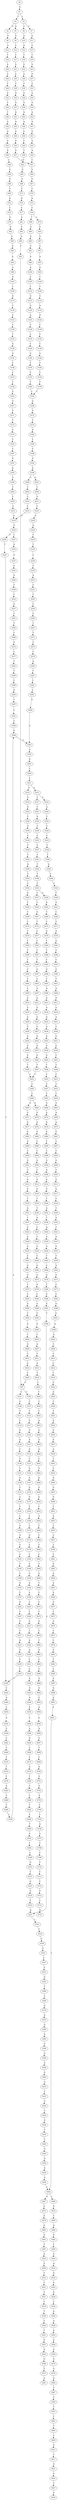 strict digraph  {
	S0 -> S1 [ label = G ];
	S1 -> S2 [ label = T ];
	S1 -> S3 [ label = C ];
	S2 -> S4 [ label = G ];
	S2 -> S5 [ label = A ];
	S3 -> S6 [ label = C ];
	S3 -> S7 [ label = A ];
	S4 -> S8 [ label = G ];
	S5 -> S9 [ label = G ];
	S6 -> S10 [ label = G ];
	S7 -> S11 [ label = G ];
	S8 -> S12 [ label = G ];
	S9 -> S13 [ label = C ];
	S10 -> S14 [ label = G ];
	S11 -> S15 [ label = C ];
	S12 -> S16 [ label = T ];
	S13 -> S17 [ label = C ];
	S14 -> S18 [ label = T ];
	S15 -> S19 [ label = C ];
	S16 -> S20 [ label = A ];
	S17 -> S21 [ label = G ];
	S18 -> S22 [ label = G ];
	S19 -> S23 [ label = G ];
	S20 -> S24 [ label = C ];
	S21 -> S25 [ label = C ];
	S22 -> S26 [ label = G ];
	S23 -> S27 [ label = G ];
	S24 -> S28 [ label = T ];
	S25 -> S29 [ label = T ];
	S26 -> S30 [ label = T ];
	S27 -> S31 [ label = T ];
	S28 -> S32 [ label = A ];
	S29 -> S33 [ label = G ];
	S30 -> S34 [ label = G ];
	S31 -> S35 [ label = G ];
	S32 -> S36 [ label = T ];
	S33 -> S37 [ label = G ];
	S34 -> S38 [ label = G ];
	S35 -> S39 [ label = G ];
	S36 -> S40 [ label = T ];
	S37 -> S41 [ label = A ];
	S38 -> S42 [ label = A ];
	S39 -> S43 [ label = A ];
	S40 -> S44 [ label = G ];
	S41 -> S45 [ label = A ];
	S42 -> S46 [ label = A ];
	S43 -> S47 [ label = A ];
	S44 -> S48 [ label = G ];
	S45 -> S49 [ label = G ];
	S46 -> S50 [ label = C ];
	S47 -> S51 [ label = G ];
	S48 -> S52 [ label = A ];
	S49 -> S53 [ label = A ];
	S50 -> S54 [ label = C ];
	S51 -> S55 [ label = A ];
	S52 -> S56 [ label = A ];
	S53 -> S57 [ label = A ];
	S54 -> S58 [ label = T ];
	S55 -> S59 [ label = A ];
	S56 -> S60 [ label = C ];
	S57 -> S61 [ label = C ];
	S58 -> S62 [ label = C ];
	S59 -> S61 [ label = C ];
	S60 -> S63 [ label = G ];
	S61 -> S64 [ label = G ];
	S62 -> S65 [ label = G ];
	S63 -> S66 [ label = G ];
	S64 -> S67 [ label = G ];
	S65 -> S68 [ label = G ];
	S66 -> S69 [ label = T ];
	S67 -> S70 [ label = C ];
	S68 -> S71 [ label = C ];
	S69 -> S72 [ label = A ];
	S70 -> S73 [ label = A ];
	S71 -> S74 [ label = A ];
	S72 -> S75 [ label = C ];
	S73 -> S76 [ label = C ];
	S74 -> S77 [ label = C ];
	S75 -> S78 [ label = G ];
	S76 -> S79 [ label = C ];
	S76 -> S80 [ label = T ];
	S77 -> S81 [ label = G ];
	S78 -> S82 [ label = A ];
	S79 -> S83 [ label = G ];
	S80 -> S84 [ label = G ];
	S81 -> S85 [ label = C ];
	S82 -> S86 [ label = A ];
	S83 -> S87 [ label = G ];
	S84 -> S88 [ label = G ];
	S85 -> S89 [ label = G ];
	S86 -> S90 [ label = G ];
	S87 -> S91 [ label = G ];
	S88 -> S92 [ label = G ];
	S89 -> S93 [ label = C ];
	S90 -> S94 [ label = A ];
	S91 -> S95 [ label = A ];
	S92 -> S96 [ label = A ];
	S93 -> S97 [ label = G ];
	S94 -> S98 [ label = A ];
	S95 -> S99 [ label = A ];
	S96 -> S100 [ label = A ];
	S97 -> S101 [ label = C ];
	S97 -> S102 [ label = G ];
	S98 -> S103 [ label = G ];
	S99 -> S104 [ label = T ];
	S100 -> S105 [ label = C ];
	S101 -> S106 [ label = G ];
	S102 -> S107 [ label = C ];
	S103 -> S108 [ label = T ];
	S104 -> S109 [ label = T ];
	S105 -> S110 [ label = T ];
	S106 -> S111 [ label = T ];
	S107 -> S112 [ label = T ];
	S108 -> S113 [ label = G ];
	S109 -> S114 [ label = G ];
	S110 -> S115 [ label = G ];
	S111 -> S116 [ label = C ];
	S112 -> S117 [ label = G ];
	S113 -> S118 [ label = T ];
	S114 -> S119 [ label = A ];
	S115 -> S120 [ label = G ];
	S116 -> S121 [ label = G ];
	S117 -> S122 [ label = G ];
	S118 -> S123 [ label = C ];
	S119 -> S124 [ label = A ];
	S120 -> S125 [ label = A ];
	S121 -> S126 [ label = A ];
	S122 -> S127 [ label = A ];
	S123 -> S128 [ label = C ];
	S124 -> S129 [ label = C ];
	S125 -> S130 [ label = C ];
	S126 -> S131 [ label = C ];
	S127 -> S132 [ label = A ];
	S128 -> S133 [ label = T ];
	S129 -> S134 [ label = C ];
	S130 -> S135 [ label = C ];
	S131 -> S136 [ label = G ];
	S132 -> S137 [ label = T ];
	S133 -> S138 [ label = G ];
	S134 -> S139 [ label = C ];
	S135 -> S140 [ label = C ];
	S136 -> S141 [ label = C ];
	S137 -> S142 [ label = G ];
	S138 -> S143 [ label = G ];
	S139 -> S144 [ label = G ];
	S140 -> S145 [ label = G ];
	S141 -> S146 [ label = G ];
	S142 -> S147 [ label = G ];
	S143 -> S148 [ label = C ];
	S144 -> S149 [ label = T ];
	S145 -> S150 [ label = T ];
	S146 -> S151 [ label = C ];
	S147 -> S152 [ label = G ];
	S148 -> S153 [ label = C ];
	S149 -> S154 [ label = C ];
	S150 -> S155 [ label = C ];
	S151 -> S156 [ label = C ];
	S152 -> S157 [ label = G ];
	S153 -> S158 [ label = T ];
	S154 -> S159 [ label = T ];
	S155 -> S160 [ label = T ];
	S156 -> S161 [ label = T ];
	S157 -> S162 [ label = T ];
	S158 -> S163 [ label = G ];
	S159 -> S164 [ label = C ];
	S160 -> S164 [ label = C ];
	S161 -> S165 [ label = C ];
	S162 -> S166 [ label = C ];
	S163 -> S167 [ label = G ];
	S164 -> S168 [ label = G ];
	S165 -> S169 [ label = G ];
	S166 -> S170 [ label = C ];
	S167 -> S171 [ label = G ];
	S168 -> S172 [ label = G ];
	S169 -> S173 [ label = G ];
	S170 -> S174 [ label = G ];
	S171 -> S175 [ label = T ];
	S172 -> S176 [ label = C ];
	S173 -> S177 [ label = G ];
	S174 -> S178 [ label = C ];
	S175 -> S179 [ label = C ];
	S176 -> S180 [ label = A ];
	S177 -> S181 [ label = C ];
	S178 -> S182 [ label = C ];
	S179 -> S183 [ label = C ];
	S180 -> S184 [ label = C ];
	S181 -> S185 [ label = T ];
	S182 -> S186 [ label = G ];
	S183 -> S187 [ label = C ];
	S184 -> S188 [ label = C ];
	S185 -> S189 [ label = C ];
	S186 -> S190 [ label = G ];
	S187 -> S191 [ label = G ];
	S188 -> S192 [ label = G ];
	S189 -> S193 [ label = A ];
	S190 -> S194 [ label = A ];
	S191 -> S195 [ label = A ];
	S192 -> S196 [ label = A ];
	S193 -> S197 [ label = C ];
	S194 -> S198 [ label = A ];
	S195 -> S199 [ label = G ];
	S196 -> S200 [ label = G ];
	S196 -> S201 [ label = A ];
	S197 -> S202 [ label = G ];
	S198 -> S203 [ label = C ];
	S199 -> S204 [ label = T ];
	S200 -> S205 [ label = T ];
	S201 -> S206 [ label = T ];
	S202 -> S207 [ label = T ];
	S203 -> S208 [ label = T ];
	S204 -> S209 [ label = C ];
	S205 -> S210 [ label = C ];
	S206 -> S211 [ label = G ];
	S207 -> S212 [ label = C ];
	S208 -> S213 [ label = G ];
	S209 -> S214 [ label = C ];
	S210 -> S215 [ label = C ];
	S211 -> S216 [ label = T ];
	S212 -> S217 [ label = C ];
	S213 -> S218 [ label = C ];
	S214 -> S219 [ label = A ];
	S215 -> S219 [ label = A ];
	S216 -> S220 [ label = A ];
	S217 -> S221 [ label = A ];
	S218 -> S222 [ label = A ];
	S219 -> S223 [ label = G ];
	S220 -> S224 [ label = G ];
	S221 -> S225 [ label = G ];
	S222 -> S226 [ label = A ];
	S223 -> S227 [ label = T ];
	S223 -> S228 [ label = C ];
	S224 -> S229 [ label = T ];
	S225 -> S230 [ label = C ];
	S226 -> S231 [ label = C ];
	S227 -> S232 [ label = A ];
	S228 -> S233 [ label = T ];
	S229 -> S234 [ label = T ];
	S230 -> S235 [ label = T ];
	S231 -> S236 [ label = C ];
	S232 -> S237 [ label = G ];
	S233 -> S238 [ label = T ];
	S234 -> S239 [ label = T ];
	S235 -> S238 [ label = T ];
	S236 -> S240 [ label = A ];
	S237 -> S241 [ label = G ];
	S238 -> S242 [ label = C ];
	S239 -> S243 [ label = C ];
	S240 -> S244 [ label = G ];
	S241 -> S245 [ label = G ];
	S242 -> S246 [ label = A ];
	S243 -> S247 [ label = A ];
	S244 -> S248 [ label = A ];
	S245 -> S249 [ label = T ];
	S246 -> S250 [ label = C ];
	S247 -> S251 [ label = C ];
	S248 -> S252 [ label = A ];
	S249 -> S253 [ label = C ];
	S250 -> S254 [ label = G ];
	S251 -> S255 [ label = T ];
	S252 -> S256 [ label = C ];
	S253 -> S257 [ label = A ];
	S254 -> S258 [ label = C ];
	S255 -> S259 [ label = C ];
	S256 -> S260 [ label = A ];
	S257 -> S261 [ label = C ];
	S258 -> S262 [ label = C ];
	S259 -> S263 [ label = C ];
	S260 -> S264 [ label = G ];
	S261 -> S265 [ label = T ];
	S262 -> S266 [ label = C ];
	S263 -> S267 [ label = T ];
	S264 -> S268 [ label = C ];
	S265 -> S269 [ label = C ];
	S266 -> S270 [ label = T ];
	S267 -> S271 [ label = T ];
	S268 -> S272 [ label = C ];
	S269 -> S273 [ label = G ];
	S270 -> S274 [ label = T ];
	S271 -> S275 [ label = T ];
	S272 -> S276 [ label = G ];
	S273 -> S277 [ label = C ];
	S274 -> S278 [ label = C ];
	S275 -> S279 [ label = C ];
	S276 -> S280 [ label = T ];
	S277 -> S281 [ label = T ];
	S278 -> S282 [ label = A ];
	S279 -> S283 [ label = A ];
	S280 -> S284 [ label = C ];
	S281 -> S285 [ label = T ];
	S282 -> S286 [ label = T ];
	S283 -> S287 [ label = T ];
	S284 -> S288 [ label = C ];
	S285 -> S289 [ label = C ];
	S286 -> S290 [ label = C ];
	S287 -> S291 [ label = C ];
	S288 -> S292 [ label = T ];
	S289 -> S293 [ label = A ];
	S290 -> S294 [ label = C ];
	S291 -> S295 [ label = C ];
	S292 -> S296 [ label = C ];
	S293 -> S297 [ label = T ];
	S294 -> S298 [ label = A ];
	S295 -> S299 [ label = A ];
	S296 -> S300 [ label = T ];
	S297 -> S301 [ label = C ];
	S298 -> S302 [ label = G ];
	S299 -> S302 [ label = G ];
	S300 -> S303 [ label = G ];
	S301 -> S304 [ label = C ];
	S302 -> S305 [ label = A ];
	S303 -> S306 [ label = T ];
	S304 -> S298 [ label = A ];
	S305 -> S307 [ label = A ];
	S306 -> S308 [ label = C ];
	S307 -> S309 [ label = C ];
	S308 -> S310 [ label = G ];
	S309 -> S311 [ label = C ];
	S310 -> S312 [ label = T ];
	S311 -> S313 [ label = A ];
	S311 -> S314 [ label = G ];
	S312 -> S315 [ label = G ];
	S313 -> S316 [ label = G ];
	S313 -> S317 [ label = C ];
	S314 -> S318 [ label = G ];
	S315 -> S319 [ label = G ];
	S316 -> S320 [ label = A ];
	S317 -> S321 [ label = C ];
	S318 -> S322 [ label = A ];
	S319 -> S323 [ label = T ];
	S320 -> S324 [ label = C ];
	S321 -> S325 [ label = A ];
	S322 -> S326 [ label = C ];
	S323 -> S327 [ label = A ];
	S324 -> S328 [ label = T ];
	S325 -> S329 [ label = C ];
	S326 -> S330 [ label = G ];
	S327 -> S331 [ label = C ];
	S328 -> S332 [ label = C ];
	S329 -> S333 [ label = C ];
	S330 -> S334 [ label = C ];
	S331 -> S335 [ label = C ];
	S332 -> S336 [ label = C ];
	S333 -> S337 [ label = C ];
	S334 -> S338 [ label = C ];
	S335 -> S339 [ label = G ];
	S336 -> S340 [ label = C ];
	S337 -> S341 [ label = C ];
	S338 -> S342 [ label = C ];
	S339 -> S343 [ label = G ];
	S340 -> S344 [ label = A ];
	S341 -> S345 [ label = T ];
	S342 -> S346 [ label = A ];
	S343 -> S347 [ label = T ];
	S344 -> S348 [ label = T ];
	S345 -> S349 [ label = T ];
	S346 -> S350 [ label = T ];
	S347 -> S351 [ label = G ];
	S348 -> S352 [ label = C ];
	S349 -> S353 [ label = C ];
	S350 -> S354 [ label = C ];
	S351 -> S355 [ label = G ];
	S352 -> S356 [ label = T ];
	S353 -> S357 [ label = C ];
	S353 -> S358 [ label = G ];
	S354 -> S359 [ label = G ];
	S355 -> S360 [ label = T ];
	S356 -> S361 [ label = G ];
	S357 -> S362 [ label = T ];
	S358 -> S363 [ label = A ];
	S359 -> S364 [ label = T ];
	S360 -> S365 [ label = T ];
	S361 -> S366 [ label = C ];
	S362 -> S367 [ label = G ];
	S363 -> S368 [ label = T ];
	S364 -> S369 [ label = C ];
	S365 -> S370 [ label = A ];
	S366 -> S371 [ label = C ];
	S367 -> S372 [ label = T ];
	S368 -> S373 [ label = C ];
	S369 -> S374 [ label = C ];
	S370 -> S375 [ label = G ];
	S371 -> S376 [ label = A ];
	S372 -> S377 [ label = C ];
	S373 -> S378 [ label = G ];
	S374 -> S379 [ label = T ];
	S375 -> S380 [ label = A ];
	S376 -> S381 [ label = G ];
	S377 -> S382 [ label = C ];
	S378 -> S383 [ label = T ];
	S379 -> S384 [ label = C ];
	S380 -> S385 [ label = A ];
	S381 -> S386 [ label = T ];
	S382 -> S387 [ label = T ];
	S383 -> S388 [ label = T ];
	S384 -> S389 [ label = T ];
	S385 -> S390 [ label = G ];
	S386 -> S391 [ label = C ];
	S387 -> S392 [ label = T ];
	S388 -> S393 [ label = T ];
	S389 -> S394 [ label = T ];
	S390 -> S395 [ label = G ];
	S391 -> S396 [ label = G ];
	S392 -> S397 [ label = G ];
	S393 -> S398 [ label = G ];
	S394 -> S399 [ label = C ];
	S395 -> S400 [ label = G ];
	S396 -> S401 [ label = T ];
	S397 -> S402 [ label = T ];
	S398 -> S403 [ label = T ];
	S399 -> S404 [ label = T ];
	S400 -> S405 [ label = G ];
	S401 -> S406 [ label = A ];
	S402 -> S407 [ label = A ];
	S403 -> S408 [ label = A ];
	S404 -> S409 [ label = C ];
	S405 -> S410 [ label = G ];
	S406 -> S411 [ label = A ];
	S407 -> S412 [ label = G ];
	S408 -> S413 [ label = G ];
	S409 -> S414 [ label = G ];
	S410 -> S415 [ label = T ];
	S411 -> S416 [ label = G ];
	S412 -> S417 [ label = G ];
	S413 -> S418 [ label = G ];
	S414 -> S419 [ label = G ];
	S415 -> S420 [ label = C ];
	S416 -> S421 [ label = A ];
	S417 -> S422 [ label = A ];
	S418 -> S423 [ label = A ];
	S419 -> S424 [ label = A ];
	S420 -> S425 [ label = C ];
	S421 -> S426 [ label = C ];
	S422 -> S427 [ label = G ];
	S423 -> S428 [ label = A ];
	S424 -> S429 [ label = G ];
	S425 -> S430 [ label = G ];
	S426 -> S431 [ label = G ];
	S427 -> S432 [ label = A ];
	S428 -> S433 [ label = A ];
	S429 -> S434 [ label = A ];
	S430 -> S435 [ label = T ];
	S431 -> S436 [ label = G ];
	S432 -> S437 [ label = G ];
	S433 -> S438 [ label = G ];
	S434 -> S439 [ label = G ];
	S435 -> S440 [ label = C ];
	S436 -> S441 [ label = C ];
	S437 -> S442 [ label = G ];
	S438 -> S443 [ label = G ];
	S439 -> S444 [ label = G ];
	S440 -> S445 [ label = G ];
	S441 -> S446 [ label = T ];
	S442 -> S447 [ label = T ];
	S443 -> S448 [ label = T ];
	S444 -> S449 [ label = T ];
	S445 -> S450 [ label = G ];
	S446 -> S451 [ label = C ];
	S447 -> S452 [ label = C ];
	S448 -> S453 [ label = C ];
	S449 -> S452 [ label = C ];
	S450 -> S454 [ label = A ];
	S451 -> S455 [ label = T ];
	S452 -> S456 [ label = C ];
	S453 -> S457 [ label = C ];
	S454 -> S458 [ label = A ];
	S455 -> S459 [ label = C ];
	S456 -> S460 [ label = C ];
	S457 -> S461 [ label = C ];
	S458 -> S462 [ label = C ];
	S459 -> S463 [ label = G ];
	S460 -> S464 [ label = A ];
	S460 -> S465 [ label = G ];
	S461 -> S466 [ label = G ];
	S462 -> S467 [ label = A ];
	S462 -> S468 [ label = T ];
	S463 -> S469 [ label = A ];
	S464 -> S470 [ label = G ];
	S465 -> S471 [ label = G ];
	S466 -> S472 [ label = A ];
	S467 -> S473 [ label = G ];
	S468 -> S474 [ label = A ];
	S469 -> S475 [ label = A ];
	S470 -> S476 [ label = A ];
	S471 -> S477 [ label = A ];
	S472 -> S478 [ label = A ];
	S473 -> S479 [ label = G ];
	S474 -> S480 [ label = C ];
	S475 -> S481 [ label = G ];
	S476 -> S482 [ label = G ];
	S477 -> S483 [ label = G ];
	S478 -> S484 [ label = G ];
	S479 -> S485 [ label = A ];
	S480 -> S486 [ label = A ];
	S481 -> S487 [ label = T ];
	S482 -> S488 [ label = C ];
	S483 -> S489 [ label = G ];
	S484 -> S490 [ label = T ];
	S485 -> S491 [ label = A ];
	S486 -> S492 [ label = A ];
	S487 -> S493 [ label = C ];
	S488 -> S494 [ label = C ];
	S489 -> S495 [ label = C ];
	S490 -> S496 [ label = C ];
	S491 -> S497 [ label = T ];
	S492 -> S498 [ label = C ];
	S493 -> S499 [ label = G ];
	S494 -> S500 [ label = A ];
	S495 -> S501 [ label = G ];
	S496 -> S502 [ label = G ];
	S497 -> S503 [ label = A ];
	S498 -> S504 [ label = G ];
	S499 -> S505 [ label = C ];
	S500 -> S506 [ label = C ];
	S501 -> S507 [ label = T ];
	S502 -> S508 [ label = A ];
	S503 -> S509 [ label = G ];
	S504 -> S510 [ label = A ];
	S505 -> S511 [ label = G ];
	S506 -> S512 [ label = G ];
	S507 -> S513 [ label = G ];
	S508 -> S514 [ label = G ];
	S509 -> S515 [ label = T ];
	S510 -> S516 [ label = A ];
	S511 -> S517 [ label = G ];
	S512 -> S518 [ label = G ];
	S513 -> S519 [ label = G ];
	S514 -> S520 [ label = G ];
	S515 -> S521 [ label = C ];
	S516 -> S522 [ label = A ];
	S517 -> S523 [ label = C ];
	S518 -> S524 [ label = T ];
	S519 -> S525 [ label = T ];
	S520 -> S526 [ label = T ];
	S521 -> S527 [ label = T ];
	S522 -> S528 [ label = A ];
	S523 -> S529 [ label = T ];
	S524 -> S530 [ label = T ];
	S525 -> S531 [ label = A ];
	S526 -> S532 [ label = A ];
	S527 -> S533 [ label = C ];
	S528 -> S534 [ label = C ];
	S529 -> S535 [ label = A ];
	S530 -> S536 [ label = A ];
	S531 -> S537 [ label = T ];
	S532 -> S538 [ label = T ];
	S533 -> S539 [ label = T ];
	S534 -> S540 [ label = A ];
	S535 -> S541 [ label = T ];
	S536 -> S542 [ label = C ];
	S537 -> S543 [ label = G ];
	S538 -> S544 [ label = A ];
	S539 -> S545 [ label = C ];
	S540 -> S546 [ label = G ];
	S541 -> S547 [ label = A ];
	S542 -> S548 [ label = T ];
	S543 -> S549 [ label = A ];
	S544 -> S550 [ label = A ];
	S545 -> S551 [ label = T ];
	S546 -> S552 [ label = A ];
	S547 -> S553 [ label = G ];
	S548 -> S554 [ label = G ];
	S549 -> S555 [ label = G ];
	S550 -> S556 [ label = G ];
	S551 -> S557 [ label = G ];
	S552 -> S558 [ label = A ];
	S553 -> S559 [ label = T ];
	S554 -> S560 [ label = C ];
	S555 -> S561 [ label = C ];
	S556 -> S562 [ label = T ];
	S557 -> S563 [ label = A ];
	S558 -> S564 [ label = G ];
	S559 -> S565 [ label = A ];
	S560 -> S566 [ label = A ];
	S561 -> S567 [ label = G ];
	S562 -> S568 [ label = C ];
	S563 -> S569 [ label = G ];
	S564 -> S570 [ label = G ];
	S565 -> S571 [ label = G ];
	S566 -> S572 [ label = G ];
	S567 -> S573 [ label = G ];
	S568 -> S574 [ label = G ];
	S569 -> S575 [ label = T ];
	S570 -> S576 [ label = G ];
	S571 -> S577 [ label = C ];
	S572 -> S578 [ label = A ];
	S573 -> S579 [ label = T ];
	S574 -> S580 [ label = T ];
	S575 -> S581 [ label = A ];
	S576 -> S582 [ label = G ];
	S577 -> S583 [ label = C ];
	S578 -> S584 [ label = C ];
	S579 -> S585 [ label = C ];
	S580 -> S586 [ label = G ];
	S582 -> S587 [ label = T ];
	S583 -> S588 [ label = G ];
	S584 -> S589 [ label = G ];
	S585 -> S590 [ label = G ];
	S586 -> S591 [ label = G ];
	S587 -> S592 [ label = C ];
	S588 -> S593 [ label = A ];
	S589 -> S594 [ label = G ];
	S590 -> S595 [ label = C ];
	S591 -> S596 [ label = T ];
	S592 -> S597 [ label = T ];
	S593 -> S598 [ label = A ];
	S594 -> S599 [ label = A ];
	S595 -> S600 [ label = A ];
	S596 -> S327 [ label = A ];
	S597 -> S601 [ label = C ];
	S598 -> S602 [ label = A ];
	S599 -> S603 [ label = C ];
	S600 -> S604 [ label = C ];
	S601 -> S605 [ label = T ];
	S602 -> S606 [ label = C ];
	S603 -> S607 [ label = A ];
	S604 -> S608 [ label = G ];
	S605 -> S609 [ label = C ];
	S606 -> S610 [ label = C ];
	S607 -> S611 [ label = C ];
	S608 -> S612 [ label = C ];
	S609 -> S613 [ label = G ];
	S610 -> S614 [ label = C ];
	S611 -> S615 [ label = A ];
	S612 -> S616 [ label = G ];
	S613 -> S617 [ label = T ];
	S614 -> S618 [ label = C ];
	S615 -> S619 [ label = C ];
	S616 -> S620 [ label = C ];
	S617 -> S621 [ label = G ];
	S618 -> S622 [ label = G ];
	S619 -> S623 [ label = C ];
	S620 -> S97 [ label = G ];
	S621 -> S624 [ label = G ];
	S622 -> S625 [ label = A ];
	S623 -> S626 [ label = T ];
	S624 -> S627 [ label = T ];
	S625 -> S628 [ label = C ];
	S626 -> S629 [ label = C ];
	S627 -> S630 [ label = A ];
	S628 -> S631 [ label = T ];
	S629 -> S632 [ label = T ];
	S631 -> S633 [ label = A ];
	S632 -> S634 [ label = A ];
	S633 -> S635 [ label = G ];
	S634 -> S636 [ label = G ];
	S635 -> S637 [ label = A ];
	S636 -> S638 [ label = A ];
	S637 -> S639 [ label = A ];
	S638 -> S640 [ label = A ];
	S639 -> S641 [ label = T ];
	S640 -> S642 [ label = C ];
	S641 -> S643 [ label = C ];
	S642 -> S644 [ label = G ];
	S643 -> S645 [ label = G ];
	S644 -> S646 [ label = A ];
	S645 -> S647 [ label = G ];
	S646 -> S648 [ label = G ];
	S647 -> S649 [ label = G ];
	S648 -> S650 [ label = G ];
	S649 -> S651 [ label = T ];
	S650 -> S652 [ label = T ];
	S651 -> S653 [ label = A ];
	S652 -> S654 [ label = G ];
	S653 -> S655 [ label = T ];
	S654 -> S656 [ label = T ];
	S655 -> S657 [ label = C ];
	S656 -> S658 [ label = C ];
	S657 -> S659 [ label = C ];
	S658 -> S660 [ label = C ];
	S659 -> S661 [ label = C ];
	S660 -> S662 [ label = C ];
	S661 -> S663 [ label = G ];
	S662 -> S664 [ label = T ];
	S663 -> S665 [ label = A ];
	S664 -> S666 [ label = G ];
	S665 -> S667 [ label = A ];
	S666 -> S668 [ label = T ];
	S667 -> S669 [ label = A ];
	S668 -> S670 [ label = C ];
	S669 -> S671 [ label = G ];
	S670 -> S672 [ label = C ];
	S671 -> S673 [ label = T ];
	S672 -> S674 [ label = T ];
	S673 -> S675 [ label = G ];
	S674 -> S676 [ label = A ];
	S675 -> S677 [ label = T ];
	S676 -> S678 [ label = C ];
	S677 -> S679 [ label = C ];
	S678 -> S680 [ label = T ];
	S679 -> S681 [ label = G ];
	S680 -> S682 [ label = A ];
	S681 -> S683 [ label = T ];
	S682 -> S684 [ label = C ];
	S683 -> S685 [ label = C ];
	S684 -> S686 [ label = C ];
	S685 -> S687 [ label = G ];
	S686 -> S688 [ label = A ];
	S687 -> S689 [ label = G ];
	S688 -> S690 [ label = G ];
	S689 -> S691 [ label = A ];
	S690 -> S692 [ label = G ];
	S691 -> S693 [ label = A ];
	S692 -> S694 [ label = A ];
	S693 -> S462 [ label = C ];
	S694 -> S695 [ label = G ];
	S695 -> S696 [ label = A ];
	S696 -> S697 [ label = G ];
	S697 -> S698 [ label = T ];
	S698 -> S699 [ label = C ];
	S699 -> S700 [ label = A ];
	S700 -> S701 [ label = G ];
	S701 -> S702 [ label = G ];
	S702 -> S703 [ label = A ];
	S703 -> S704 [ label = C ];
	S704 -> S705 [ label = C ];
	S705 -> S706 [ label = A ];
	S706 -> S707 [ label = G ];
	S707 -> S708 [ label = T ];
	S708 -> S709 [ label = C ];
	S709 -> S710 [ label = T ];
	S710 -> S711 [ label = C ];
	S711 -> S712 [ label = T ];
	S712 -> S713 [ label = G ];
	S713 -> S714 [ label = T ];
	S714 -> S715 [ label = A ];
}
